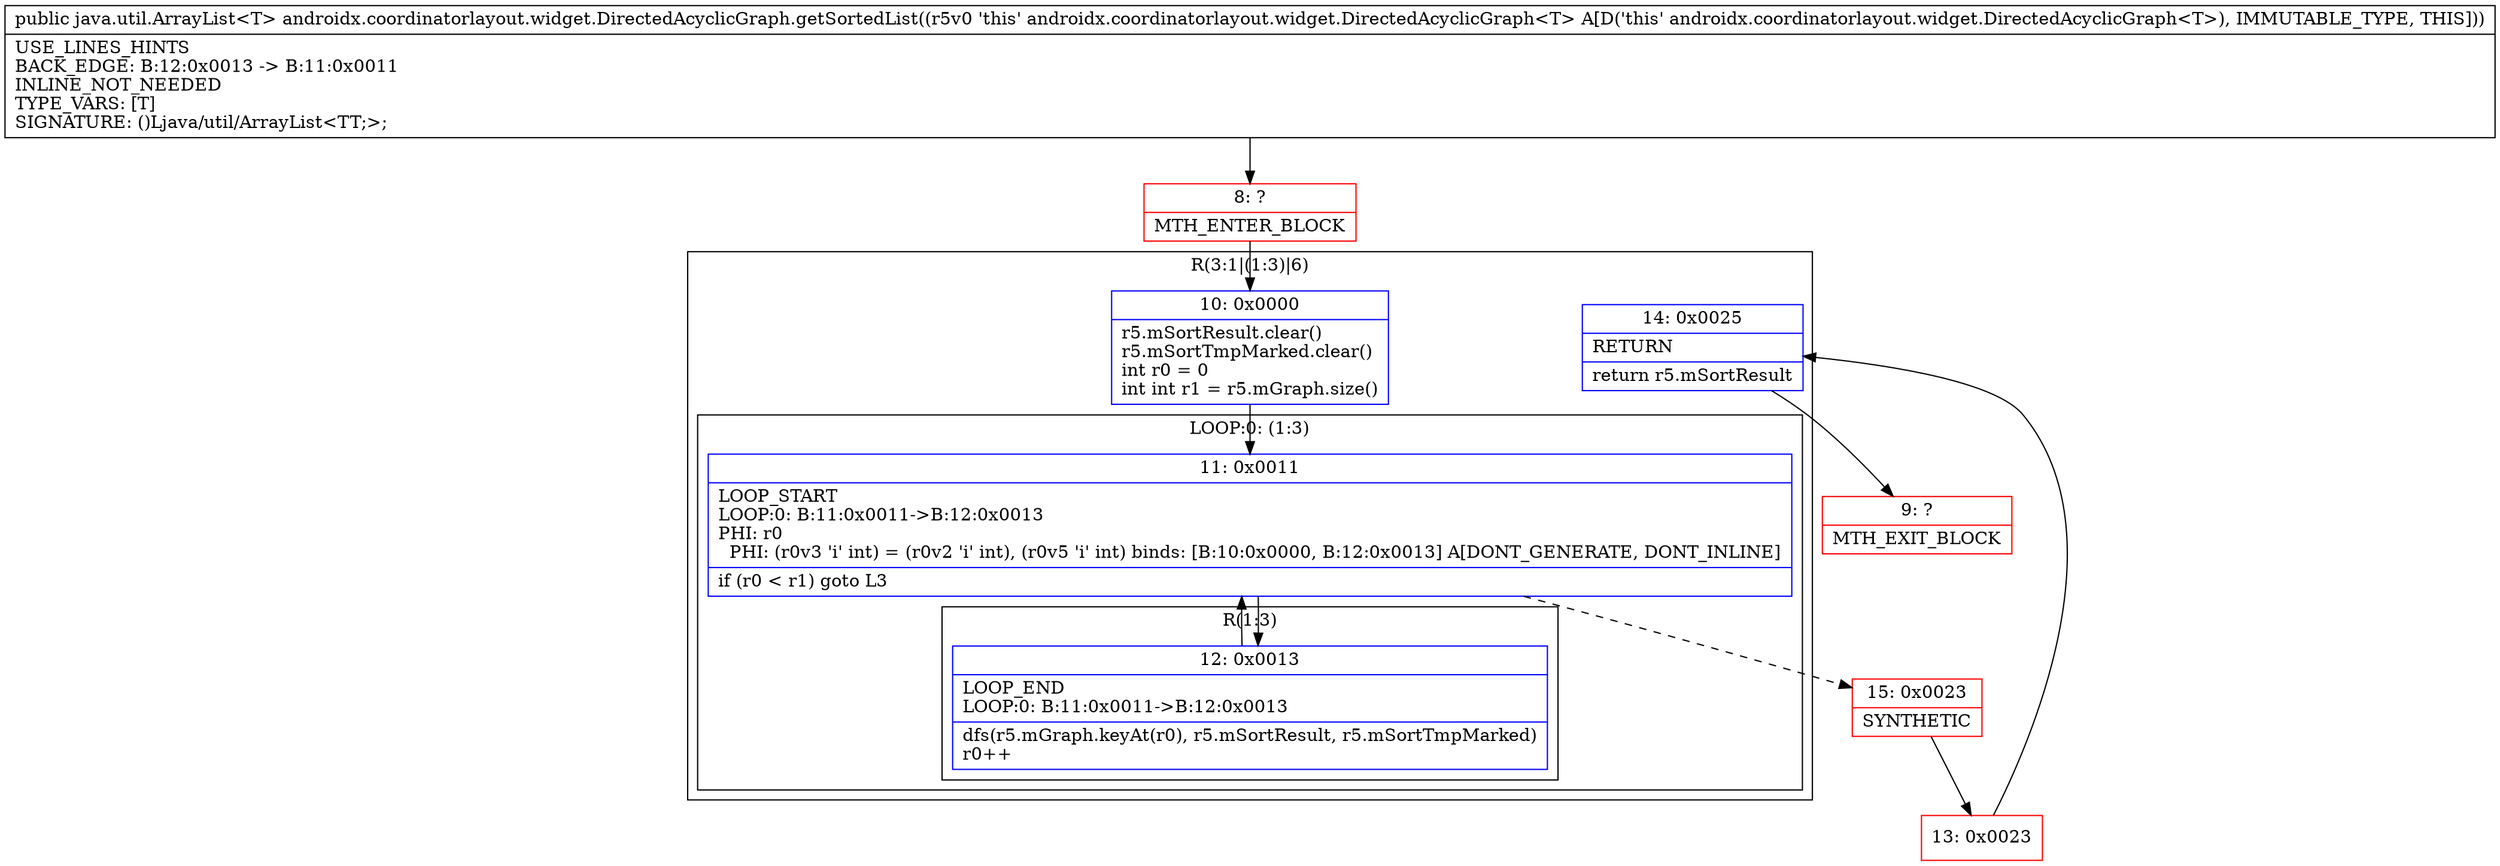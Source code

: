 digraph "CFG forandroidx.coordinatorlayout.widget.DirectedAcyclicGraph.getSortedList()Ljava\/util\/ArrayList;" {
subgraph cluster_Region_606801097 {
label = "R(3:1|(1:3)|6)";
node [shape=record,color=blue];
Node_10 [shape=record,label="{10\:\ 0x0000|r5.mSortResult.clear()\lr5.mSortTmpMarked.clear()\lint r0 = 0\lint int r1 = r5.mGraph.size()\l}"];
subgraph cluster_LoopRegion_1601495046 {
label = "LOOP:0: (1:3)";
node [shape=record,color=blue];
Node_11 [shape=record,label="{11\:\ 0x0011|LOOP_START\lLOOP:0: B:11:0x0011\-\>B:12:0x0013\lPHI: r0 \l  PHI: (r0v3 'i' int) = (r0v2 'i' int), (r0v5 'i' int) binds: [B:10:0x0000, B:12:0x0013] A[DONT_GENERATE, DONT_INLINE]\l|if (r0 \< r1) goto L3\l}"];
subgraph cluster_Region_89599752 {
label = "R(1:3)";
node [shape=record,color=blue];
Node_12 [shape=record,label="{12\:\ 0x0013|LOOP_END\lLOOP:0: B:11:0x0011\-\>B:12:0x0013\l|dfs(r5.mGraph.keyAt(r0), r5.mSortResult, r5.mSortTmpMarked)\lr0++\l}"];
}
}
Node_14 [shape=record,label="{14\:\ 0x0025|RETURN\l|return r5.mSortResult\l}"];
}
Node_8 [shape=record,color=red,label="{8\:\ ?|MTH_ENTER_BLOCK\l}"];
Node_15 [shape=record,color=red,label="{15\:\ 0x0023|SYNTHETIC\l}"];
Node_13 [shape=record,color=red,label="{13\:\ 0x0023}"];
Node_9 [shape=record,color=red,label="{9\:\ ?|MTH_EXIT_BLOCK\l}"];
MethodNode[shape=record,label="{public java.util.ArrayList\<T\> androidx.coordinatorlayout.widget.DirectedAcyclicGraph.getSortedList((r5v0 'this' androidx.coordinatorlayout.widget.DirectedAcyclicGraph\<T\> A[D('this' androidx.coordinatorlayout.widget.DirectedAcyclicGraph\<T\>), IMMUTABLE_TYPE, THIS]))  | USE_LINES_HINTS\lBACK_EDGE: B:12:0x0013 \-\> B:11:0x0011\lINLINE_NOT_NEEDED\lTYPE_VARS: [T]\lSIGNATURE: ()Ljava\/util\/ArrayList\<TT;\>;\l}"];
MethodNode -> Node_8;Node_10 -> Node_11;
Node_11 -> Node_12;
Node_11 -> Node_15[style=dashed];
Node_12 -> Node_11;
Node_14 -> Node_9;
Node_8 -> Node_10;
Node_15 -> Node_13;
Node_13 -> Node_14;
}

